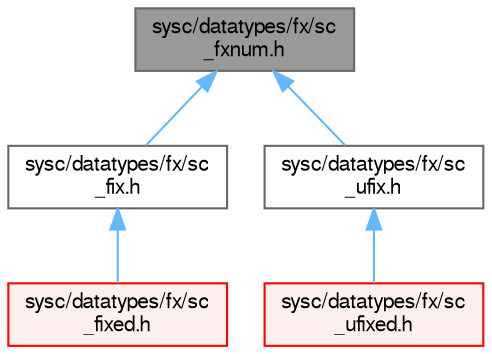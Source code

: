 digraph "sysc/datatypes/fx/sc_fxnum.h"
{
 // LATEX_PDF_SIZE
  bgcolor="transparent";
  edge [fontname=FreeSans,fontsize=10,labelfontname=FreeSans,labelfontsize=10];
  node [fontname=FreeSans,fontsize=10,shape=box,height=0.2,width=0.4];
  Node1 [id="Node000001",label="sysc/datatypes/fx/sc\l_fxnum.h",height=0.2,width=0.4,color="gray40", fillcolor="grey60", style="filled", fontcolor="black",tooltip=" "];
  Node1 -> Node2 [id="edge1_Node000001_Node000002",dir="back",color="steelblue1",style="solid",tooltip=" "];
  Node2 [id="Node000002",label="sysc/datatypes/fx/sc\l_fix.h",height=0.2,width=0.4,color="grey40", fillcolor="white", style="filled",URL="$a00113.html",tooltip=" "];
  Node2 -> Node3 [id="edge2_Node000002_Node000003",dir="back",color="steelblue1",style="solid",tooltip=" "];
  Node3 [id="Node000003",label="sysc/datatypes/fx/sc\l_fixed.h",height=0.2,width=0.4,color="red", fillcolor="#FFF0F0", style="filled",URL="$a00107.html",tooltip=" "];
  Node1 -> Node5 [id="edge3_Node000001_Node000005",dir="back",color="steelblue1",style="solid",tooltip=" "];
  Node5 [id="Node000005",label="sysc/datatypes/fx/sc\l_ufix.h",height=0.2,width=0.4,color="grey40", fillcolor="white", style="filled",URL="$a00092.html",tooltip=" "];
  Node5 -> Node6 [id="edge4_Node000005_Node000006",dir="back",color="steelblue1",style="solid",tooltip=" "];
  Node6 [id="Node000006",label="sysc/datatypes/fx/sc\l_ufixed.h",height=0.2,width=0.4,color="red", fillcolor="#FFF0F0", style="filled",URL="$a00071.html",tooltip=" "];
}
